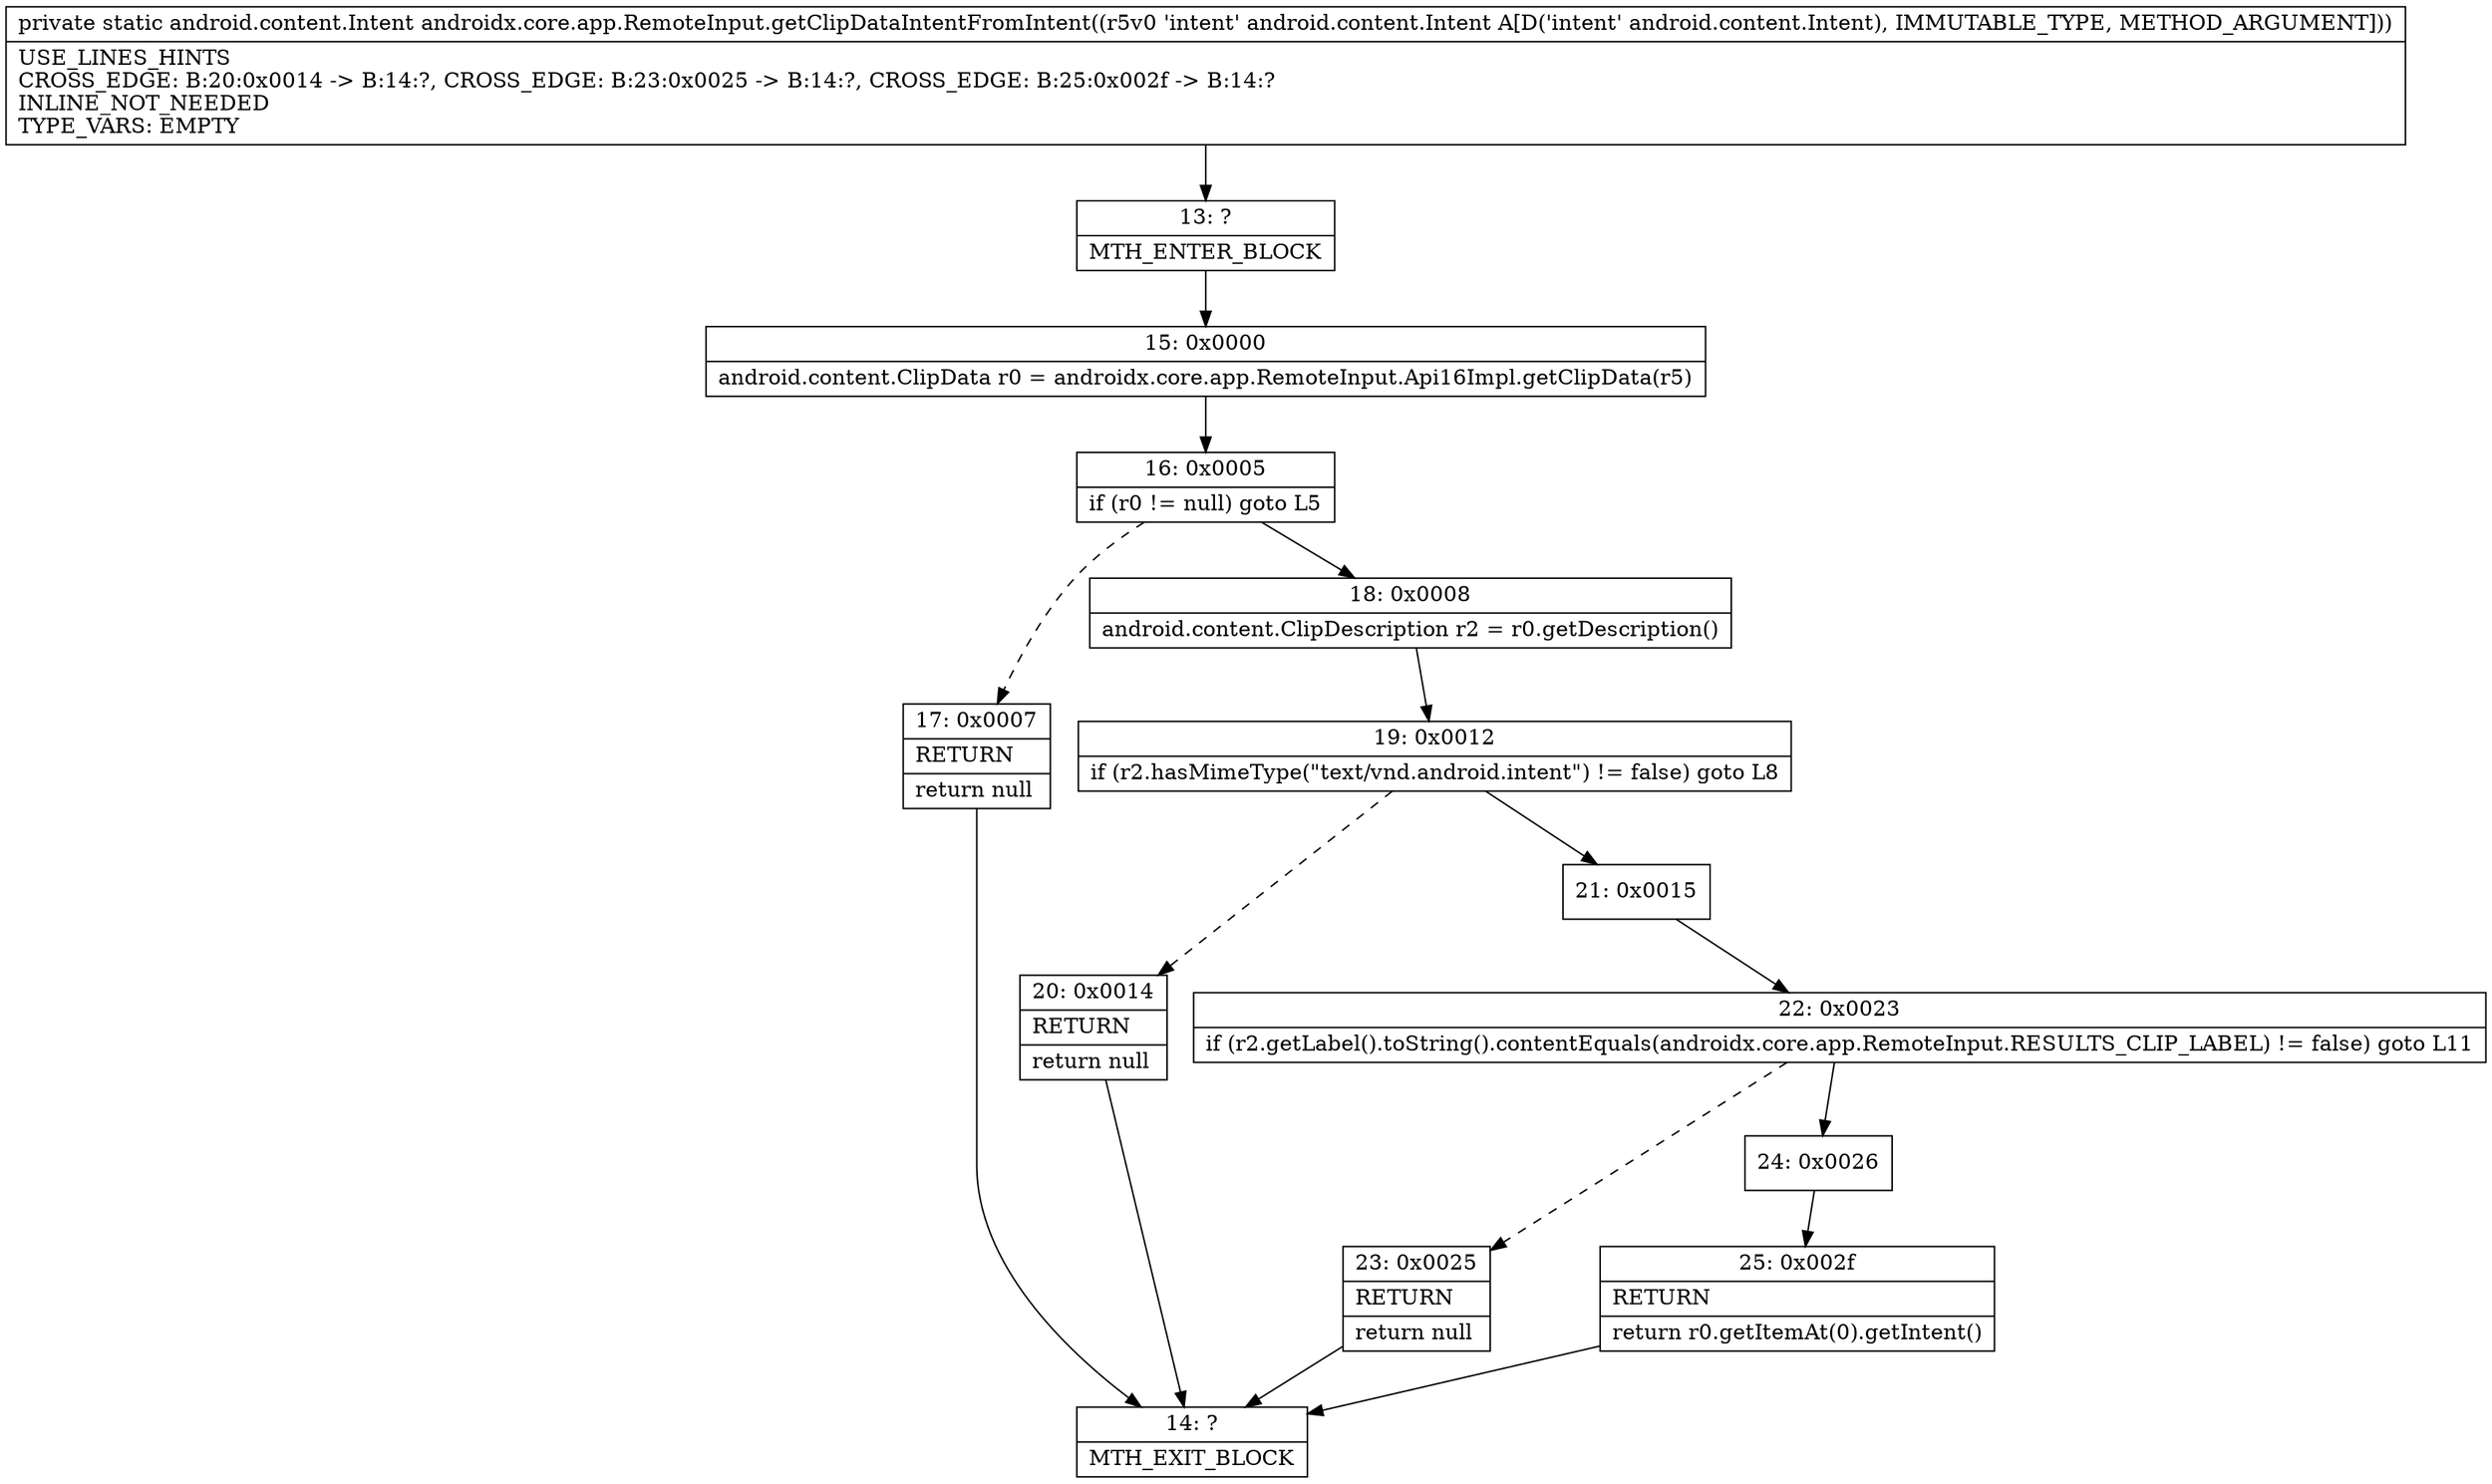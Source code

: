 digraph "CFG forandroidx.core.app.RemoteInput.getClipDataIntentFromIntent(Landroid\/content\/Intent;)Landroid\/content\/Intent;" {
Node_13 [shape=record,label="{13\:\ ?|MTH_ENTER_BLOCK\l}"];
Node_15 [shape=record,label="{15\:\ 0x0000|android.content.ClipData r0 = androidx.core.app.RemoteInput.Api16Impl.getClipData(r5)\l}"];
Node_16 [shape=record,label="{16\:\ 0x0005|if (r0 != null) goto L5\l}"];
Node_17 [shape=record,label="{17\:\ 0x0007|RETURN\l|return null\l}"];
Node_14 [shape=record,label="{14\:\ ?|MTH_EXIT_BLOCK\l}"];
Node_18 [shape=record,label="{18\:\ 0x0008|android.content.ClipDescription r2 = r0.getDescription()\l}"];
Node_19 [shape=record,label="{19\:\ 0x0012|if (r2.hasMimeType(\"text\/vnd.android.intent\") != false) goto L8\l}"];
Node_20 [shape=record,label="{20\:\ 0x0014|RETURN\l|return null\l}"];
Node_21 [shape=record,label="{21\:\ 0x0015}"];
Node_22 [shape=record,label="{22\:\ 0x0023|if (r2.getLabel().toString().contentEquals(androidx.core.app.RemoteInput.RESULTS_CLIP_LABEL) != false) goto L11\l}"];
Node_23 [shape=record,label="{23\:\ 0x0025|RETURN\l|return null\l}"];
Node_24 [shape=record,label="{24\:\ 0x0026}"];
Node_25 [shape=record,label="{25\:\ 0x002f|RETURN\l|return r0.getItemAt(0).getIntent()\l}"];
MethodNode[shape=record,label="{private static android.content.Intent androidx.core.app.RemoteInput.getClipDataIntentFromIntent((r5v0 'intent' android.content.Intent A[D('intent' android.content.Intent), IMMUTABLE_TYPE, METHOD_ARGUMENT]))  | USE_LINES_HINTS\lCROSS_EDGE: B:20:0x0014 \-\> B:14:?, CROSS_EDGE: B:23:0x0025 \-\> B:14:?, CROSS_EDGE: B:25:0x002f \-\> B:14:?\lINLINE_NOT_NEEDED\lTYPE_VARS: EMPTY\l}"];
MethodNode -> Node_13;Node_13 -> Node_15;
Node_15 -> Node_16;
Node_16 -> Node_17[style=dashed];
Node_16 -> Node_18;
Node_17 -> Node_14;
Node_18 -> Node_19;
Node_19 -> Node_20[style=dashed];
Node_19 -> Node_21;
Node_20 -> Node_14;
Node_21 -> Node_22;
Node_22 -> Node_23[style=dashed];
Node_22 -> Node_24;
Node_23 -> Node_14;
Node_24 -> Node_25;
Node_25 -> Node_14;
}

